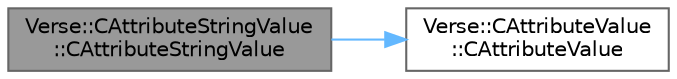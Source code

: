 digraph "Verse::CAttributeStringValue::CAttributeStringValue"
{
 // INTERACTIVE_SVG=YES
 // LATEX_PDF_SIZE
  bgcolor="transparent";
  edge [fontname=Helvetica,fontsize=10,labelfontname=Helvetica,labelfontsize=10];
  node [fontname=Helvetica,fontsize=10,shape=box,height=0.2,width=0.4];
  rankdir="LR";
  Node1 [id="Node000001",label="Verse::CAttributeStringValue\l::CAttributeStringValue",height=0.2,width=0.4,color="gray40", fillcolor="grey60", style="filled", fontcolor="black",tooltip=" "];
  Node1 -> Node2 [id="edge1_Node000001_Node000002",color="steelblue1",style="solid",tooltip=" "];
  Node2 [id="Node000002",label="Verse::CAttributeValue\l::CAttributeValue",height=0.2,width=0.4,color="grey40", fillcolor="white", style="filled",URL="$d7/d89/classVerse_1_1CAttributeValue.html#a01d65da5bba28c9cb75657b2bc50cd15",tooltip=" "];
}
